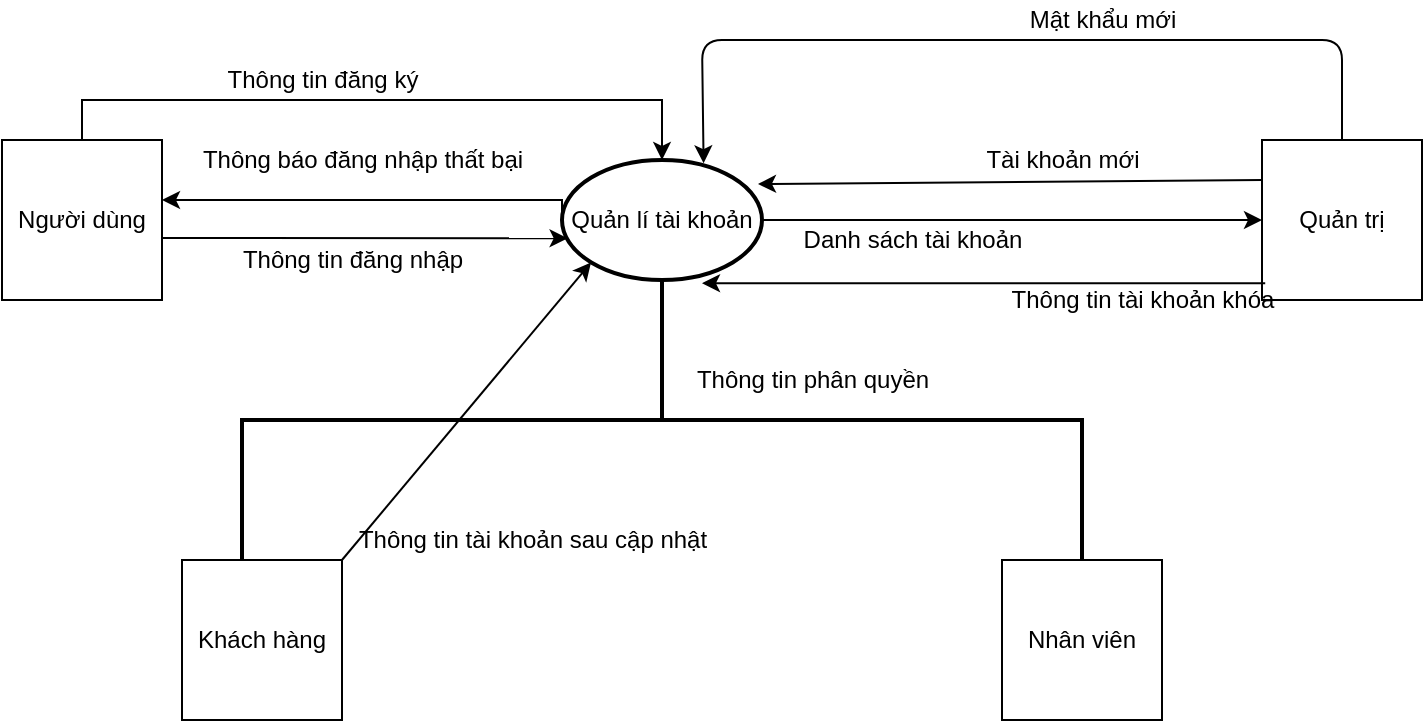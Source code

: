 <mxfile version="13.7.9" type="device"><diagram id="9XREO4WnHGEp0SXhE3Rd" name="Page-1"><mxGraphModel dx="1024" dy="592" grid="1" gridSize="10" guides="1" tooltips="1" connect="1" arrows="1" fold="1" page="1" pageScale="1" pageWidth="827" pageHeight="1169" math="0" shadow="0"><root><mxCell id="0"/><mxCell id="1" parent="0"/><mxCell id="SjqcYPdbtw9IpJAKA2Is-14" style="edgeStyle=orthogonalEdgeStyle;rounded=0;orthogonalLoop=1;jettySize=auto;html=1;exitX=0;exitY=0.5;exitDx=0;exitDy=0;exitPerimeter=0;" parent="1" source="SjqcYPdbtw9IpJAKA2Is-2" target="SjqcYPdbtw9IpJAKA2Is-3" edge="1"><mxGeometry relative="1" as="geometry"><Array as="points"><mxPoint x="340" y="340"/></Array></mxGeometry></mxCell><mxCell id="SjqcYPdbtw9IpJAKA2Is-2" value="Quản lí tài khoản" style="strokeWidth=2;html=1;shape=mxgraph.flowchart.start_1;whiteSpace=wrap;" parent="1" vertex="1"><mxGeometry x="340" y="320" width="100" height="60" as="geometry"/></mxCell><mxCell id="SjqcYPdbtw9IpJAKA2Is-8" style="edgeStyle=orthogonalEdgeStyle;rounded=0;orthogonalLoop=1;jettySize=auto;html=1;exitX=1;exitY=0.25;exitDx=0;exitDy=0;entryX=0.5;entryY=0;entryDx=0;entryDy=0;entryPerimeter=0;" parent="1" source="SjqcYPdbtw9IpJAKA2Is-3" target="SjqcYPdbtw9IpJAKA2Is-2" edge="1"><mxGeometry relative="1" as="geometry"><Array as="points"><mxPoint x="100" y="330"/><mxPoint x="100" y="290"/><mxPoint x="390" y="290"/></Array></mxGeometry></mxCell><mxCell id="SjqcYPdbtw9IpJAKA2Is-3" value="Người dùng" style="whiteSpace=wrap;html=1;aspect=fixed;" parent="1" vertex="1"><mxGeometry x="60" y="310" width="80" height="80" as="geometry"/></mxCell><mxCell id="SjqcYPdbtw9IpJAKA2Is-4" value="Quản trị" style="whiteSpace=wrap;html=1;aspect=fixed;" parent="1" vertex="1"><mxGeometry x="690" y="310" width="80" height="80" as="geometry"/></mxCell><mxCell id="SjqcYPdbtw9IpJAKA2Is-9" value="Thông tin đăng nhập" style="text;html=1;align=center;verticalAlign=middle;resizable=0;points=[];autosize=1;" parent="1" vertex="1"><mxGeometry x="170" y="360" width="130" height="20" as="geometry"/></mxCell><mxCell id="SjqcYPdbtw9IpJAKA2Is-11" value="Nhân viên" style="whiteSpace=wrap;html=1;aspect=fixed;" parent="1" vertex="1"><mxGeometry x="560" y="520" width="80" height="80" as="geometry"/></mxCell><mxCell id="SjqcYPdbtw9IpJAKA2Is-12" value="Khách hàng" style="whiteSpace=wrap;html=1;aspect=fixed;" parent="1" vertex="1"><mxGeometry x="150" y="520" width="80" height="80" as="geometry"/></mxCell><mxCell id="SjqcYPdbtw9IpJAKA2Is-15" value="" style="strokeWidth=2;html=1;shape=mxgraph.flowchart.annotation_2;align=left;labelPosition=right;pointerEvents=1;direction=south;" parent="1" vertex="1"><mxGeometry x="180" y="380" width="420" height="140" as="geometry"/></mxCell><mxCell id="SjqcYPdbtw9IpJAKA2Is-16" value="Thông tin phân quyền" style="text;html=1;align=center;verticalAlign=middle;resizable=0;points=[];autosize=1;" parent="1" vertex="1"><mxGeometry x="400" y="420" width="130" height="20" as="geometry"/></mxCell><mxCell id="SjqcYPdbtw9IpJAKA2Is-17" value="Thông báo đăng nhập thất bại" style="text;html=1;align=center;verticalAlign=middle;resizable=0;points=[];autosize=1;" parent="1" vertex="1"><mxGeometry x="150" y="310" width="180" height="20" as="geometry"/></mxCell><mxCell id="1lfNS0uCcQ1sZp1WaV4j-1" value="" style="endArrow=classic;html=1;entryX=0.028;entryY=0.653;entryDx=0;entryDy=0;entryPerimeter=0;" parent="1" target="SjqcYPdbtw9IpJAKA2Is-2" edge="1"><mxGeometry width="50" height="50" relative="1" as="geometry"><mxPoint x="140" y="359" as="sourcePoint"/><mxPoint x="260" y="420" as="targetPoint"/><Array as="points"/></mxGeometry></mxCell><mxCell id="1lfNS0uCcQ1sZp1WaV4j-3" value="Thông tin đăng ký" style="text;html=1;align=center;verticalAlign=middle;resizable=0;points=[];autosize=1;" parent="1" vertex="1"><mxGeometry x="165" y="270" width="110" height="20" as="geometry"/></mxCell><mxCell id="1lfNS0uCcQ1sZp1WaV4j-5" value="Thông tin tài khoản sau cập nhật" style="text;html=1;align=center;verticalAlign=middle;resizable=0;points=[];autosize=1;" parent="1" vertex="1"><mxGeometry x="230" y="500" width="190" height="20" as="geometry"/></mxCell><mxCell id="1lfNS0uCcQ1sZp1WaV4j-7" value="Danh sách tài khoản" style="text;html=1;align=center;verticalAlign=middle;resizable=0;points=[];autosize=1;" parent="1" vertex="1"><mxGeometry x="450" y="350" width="130" height="20" as="geometry"/></mxCell><mxCell id="1lfNS0uCcQ1sZp1WaV4j-8" value="" style="endArrow=classic;html=1;exitX=1;exitY=0;exitDx=0;exitDy=0;entryX=0.145;entryY=0.855;entryDx=0;entryDy=0;entryPerimeter=0;" parent="1" source="SjqcYPdbtw9IpJAKA2Is-12" target="SjqcYPdbtw9IpJAKA2Is-2" edge="1"><mxGeometry width="50" height="50" relative="1" as="geometry"><mxPoint x="250" y="540" as="sourcePoint"/><mxPoint x="330" y="380" as="targetPoint"/></mxGeometry></mxCell><mxCell id="1lfNS0uCcQ1sZp1WaV4j-10" value="" style="endArrow=classic;html=1;exitX=1;exitY=0.5;exitDx=0;exitDy=0;exitPerimeter=0;entryX=0;entryY=0.5;entryDx=0;entryDy=0;" parent="1" source="SjqcYPdbtw9IpJAKA2Is-2" target="SjqcYPdbtw9IpJAKA2Is-4" edge="1"><mxGeometry width="50" height="50" relative="1" as="geometry"><mxPoint x="480" y="320" as="sourcePoint"/><mxPoint x="530" y="270" as="targetPoint"/></mxGeometry></mxCell><mxCell id="1lfNS0uCcQ1sZp1WaV4j-11" value="" style="endArrow=classic;html=1;exitX=0;exitY=0.25;exitDx=0;exitDy=0;entryX=0.98;entryY=0.2;entryDx=0;entryDy=0;entryPerimeter=0;" parent="1" source="SjqcYPdbtw9IpJAKA2Is-4" target="SjqcYPdbtw9IpJAKA2Is-2" edge="1"><mxGeometry width="50" height="50" relative="1" as="geometry"><mxPoint x="560" y="290" as="sourcePoint"/><mxPoint x="450" y="370" as="targetPoint"/></mxGeometry></mxCell><mxCell id="1lfNS0uCcQ1sZp1WaV4j-12" value="" style="endArrow=classic;html=1;exitX=0.02;exitY=0.895;exitDx=0;exitDy=0;exitPerimeter=0;entryX=0.7;entryY=1.027;entryDx=0;entryDy=0;entryPerimeter=0;" parent="1" source="SjqcYPdbtw9IpJAKA2Is-4" target="SjqcYPdbtw9IpJAKA2Is-2" edge="1"><mxGeometry width="50" height="50" relative="1" as="geometry"><mxPoint x="360" y="320" as="sourcePoint"/><mxPoint x="410" y="270" as="targetPoint"/></mxGeometry></mxCell><mxCell id="1lfNS0uCcQ1sZp1WaV4j-13" value="" style="endArrow=classic;html=1;exitX=0.5;exitY=0;exitDx=0;exitDy=0;entryX=0.708;entryY=0.027;entryDx=0;entryDy=0;entryPerimeter=0;" parent="1" source="SjqcYPdbtw9IpJAKA2Is-4" target="SjqcYPdbtw9IpJAKA2Is-2" edge="1"><mxGeometry width="50" height="50" relative="1" as="geometry"><mxPoint x="575" y="290" as="sourcePoint"/><mxPoint x="430" y="290" as="targetPoint"/><Array as="points"><mxPoint x="730" y="260"/><mxPoint x="410" y="260"/></Array></mxGeometry></mxCell><mxCell id="1lfNS0uCcQ1sZp1WaV4j-15" value="Thông tin tài khoản khóa" style="text;html=1;align=center;verticalAlign=middle;resizable=0;points=[];autosize=1;" parent="1" vertex="1"><mxGeometry x="555" y="380" width="150" height="20" as="geometry"/></mxCell><mxCell id="1lfNS0uCcQ1sZp1WaV4j-16" value="Tài khoản mới" style="text;html=1;align=center;verticalAlign=middle;resizable=0;points=[];autosize=1;" parent="1" vertex="1"><mxGeometry x="545" y="310" width="90" height="20" as="geometry"/></mxCell><mxCell id="1lfNS0uCcQ1sZp1WaV4j-17" value="Mật khẩu mới" style="text;html=1;align=center;verticalAlign=middle;resizable=0;points=[];autosize=1;" parent="1" vertex="1"><mxGeometry x="565" y="240" width="90" height="20" as="geometry"/></mxCell></root></mxGraphModel></diagram></mxfile>